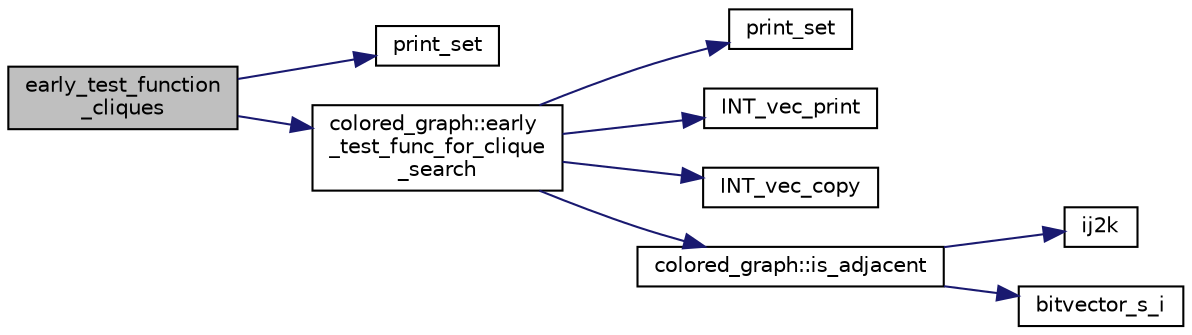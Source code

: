 digraph "early_test_function_cliques"
{
  edge [fontname="Helvetica",fontsize="10",labelfontname="Helvetica",labelfontsize="10"];
  node [fontname="Helvetica",fontsize="10",shape=record];
  rankdir="LR";
  Node90 [label="early_test_function\l_cliques",height=0.2,width=0.4,color="black", fillcolor="grey75", style="filled", fontcolor="black"];
  Node90 -> Node91 [color="midnightblue",fontsize="10",style="solid",fontname="Helvetica"];
  Node91 [label="print_set",height=0.2,width=0.4,color="black", fillcolor="white", style="filled",URL="$d0/dd1/blt_8h.html#a8c1a5fc71aea7ff31d181f0103196a24"];
  Node90 -> Node92 [color="midnightblue",fontsize="10",style="solid",fontname="Helvetica"];
  Node92 [label="colored_graph::early\l_test_func_for_clique\l_search",height=0.2,width=0.4,color="black", fillcolor="white", style="filled",URL="$dc/de2/classcolored__graph.html#a1b241a243ef5c2d39d910403d28a083c"];
  Node92 -> Node93 [color="midnightblue",fontsize="10",style="solid",fontname="Helvetica"];
  Node93 [label="print_set",height=0.2,width=0.4,color="black", fillcolor="white", style="filled",URL="$df/dbf/sajeeb_8_c.html#a5cfa0b8a752874778b8fee3739ddaa1c"];
  Node92 -> Node94 [color="midnightblue",fontsize="10",style="solid",fontname="Helvetica"];
  Node94 [label="INT_vec_print",height=0.2,width=0.4,color="black", fillcolor="white", style="filled",URL="$df/dbf/sajeeb_8_c.html#a79a5901af0b47dd0d694109543c027fe"];
  Node92 -> Node95 [color="midnightblue",fontsize="10",style="solid",fontname="Helvetica"];
  Node95 [label="INT_vec_copy",height=0.2,width=0.4,color="black", fillcolor="white", style="filled",URL="$df/dbf/sajeeb_8_c.html#ac2d875e27e009af6ec04d17254d11075"];
  Node92 -> Node96 [color="midnightblue",fontsize="10",style="solid",fontname="Helvetica"];
  Node96 [label="colored_graph::is_adjacent",height=0.2,width=0.4,color="black", fillcolor="white", style="filled",URL="$dc/de2/classcolored__graph.html#ac13cc7a798c3ee11bef01f01c8eab061"];
  Node96 -> Node97 [color="midnightblue",fontsize="10",style="solid",fontname="Helvetica"];
  Node97 [label="ij2k",height=0.2,width=0.4,color="black", fillcolor="white", style="filled",URL="$df/dbf/sajeeb_8_c.html#a68a0fe85ad4b80a9220cb33f9c4c0042"];
  Node96 -> Node98 [color="midnightblue",fontsize="10",style="solid",fontname="Helvetica"];
  Node98 [label="bitvector_s_i",height=0.2,width=0.4,color="black", fillcolor="white", style="filled",URL="$df/dbf/sajeeb_8_c.html#ac0135a3681a44df3fe7af1545676fbe2"];
}
